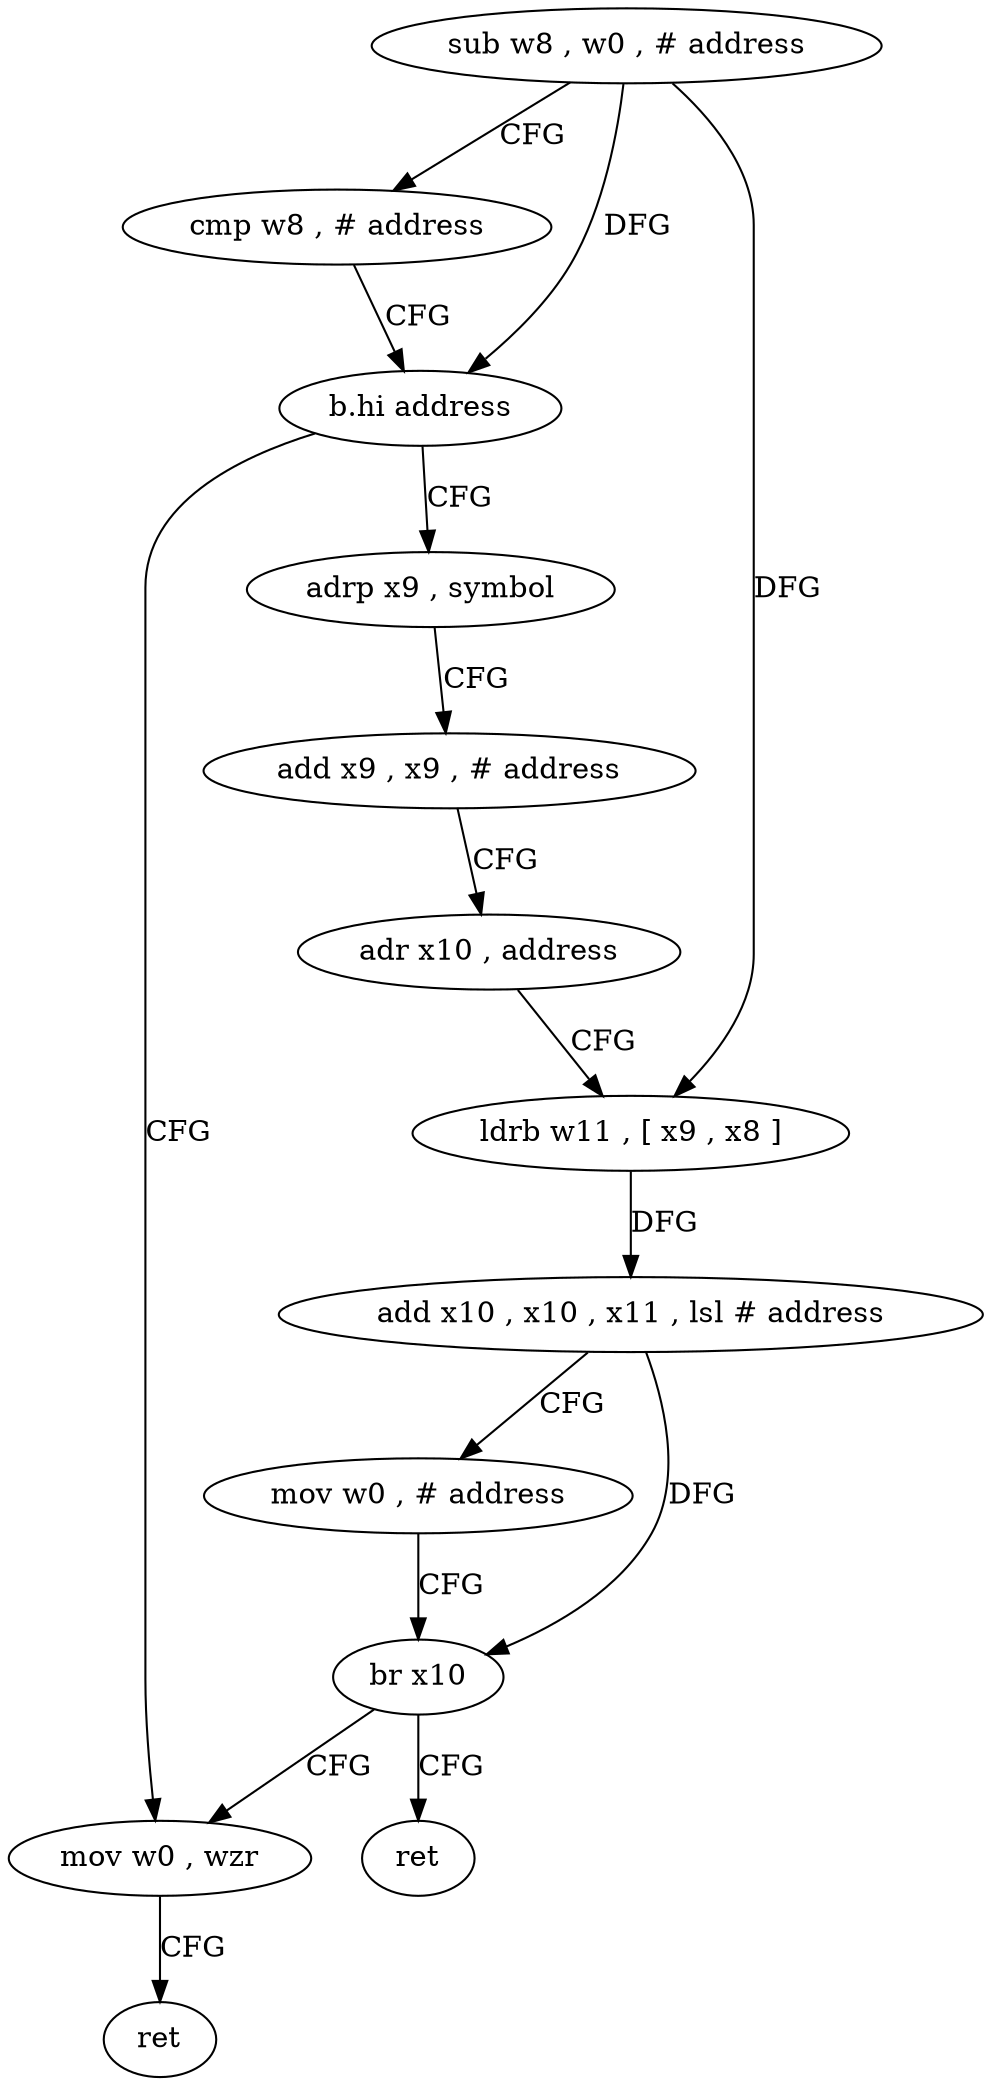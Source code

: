 digraph "func" {
"4216956" [label = "sub w8 , w0 , # address" ]
"4216960" [label = "cmp w8 , # address" ]
"4216964" [label = "b.hi address" ]
"4217000" [label = "mov w0 , wzr" ]
"4216968" [label = "adrp x9 , symbol" ]
"4217004" [label = "ret" ]
"4216972" [label = "add x9 , x9 , # address" ]
"4216976" [label = "adr x10 , address" ]
"4216980" [label = "ldrb w11 , [ x9 , x8 ]" ]
"4216984" [label = "add x10 , x10 , x11 , lsl # address" ]
"4216988" [label = "mov w0 , # address" ]
"4216992" [label = "br x10" ]
"4216996" [label = "ret" ]
"4216956" -> "4216960" [ label = "CFG" ]
"4216956" -> "4216964" [ label = "DFG" ]
"4216956" -> "4216980" [ label = "DFG" ]
"4216960" -> "4216964" [ label = "CFG" ]
"4216964" -> "4217000" [ label = "CFG" ]
"4216964" -> "4216968" [ label = "CFG" ]
"4217000" -> "4217004" [ label = "CFG" ]
"4216968" -> "4216972" [ label = "CFG" ]
"4216972" -> "4216976" [ label = "CFG" ]
"4216976" -> "4216980" [ label = "CFG" ]
"4216980" -> "4216984" [ label = "DFG" ]
"4216984" -> "4216988" [ label = "CFG" ]
"4216984" -> "4216992" [ label = "DFG" ]
"4216988" -> "4216992" [ label = "CFG" ]
"4216992" -> "4216996" [ label = "CFG" ]
"4216992" -> "4217000" [ label = "CFG" ]
}
